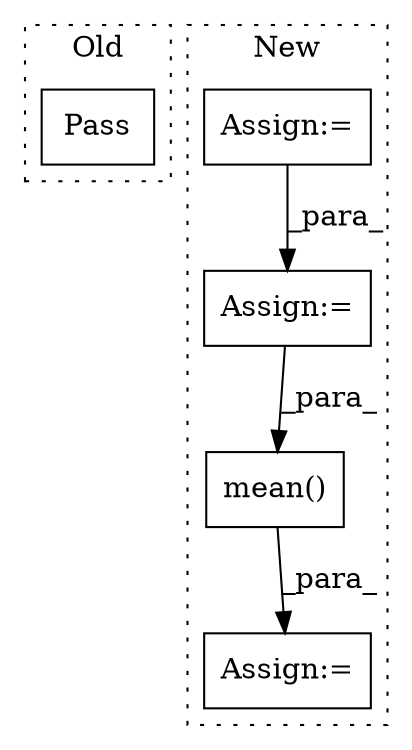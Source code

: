 digraph G {
subgraph cluster0 {
1 [label="Pass" a="62" s="4135" l="4" shape="box"];
label = "Old";
style="dotted";
}
subgraph cluster1 {
2 [label="mean()" a="75" s="4529,4543" l="11,8" shape="box"];
3 [label="Assign:=" a="68" s="4526" l="3" shape="box"];
4 [label="Assign:=" a="68" s="4326" l="3" shape="box"];
5 [label="Assign:=" a="68" s="4457" l="3" shape="box"];
label = "New";
style="dotted";
}
2 -> 3 [label="_para_"];
4 -> 5 [label="_para_"];
5 -> 2 [label="_para_"];
}
